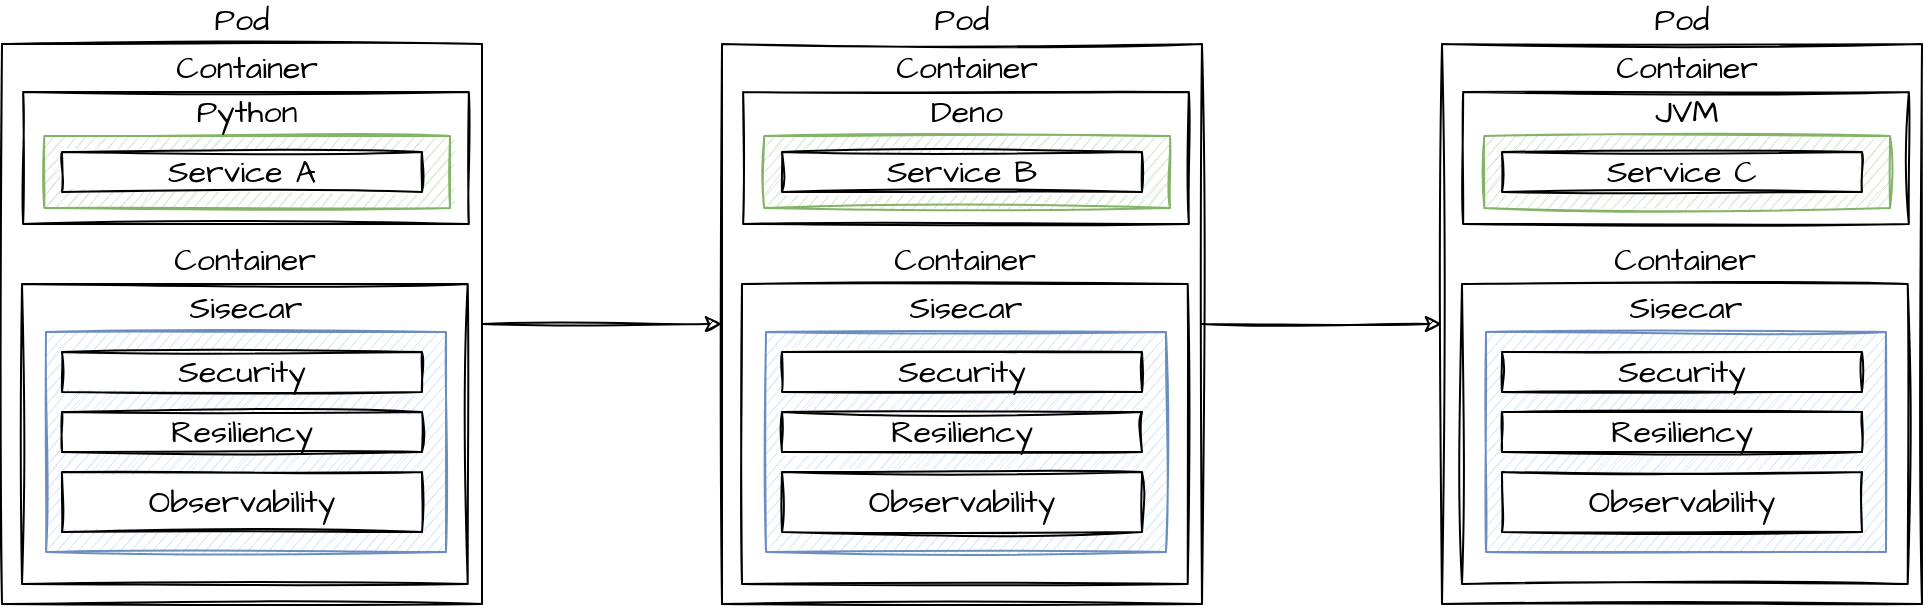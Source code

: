 <mxfile version="20.3.0" type="device"><diagram id="NiD1mpRM_pbIyILCKLOv" name="Seite-1"><mxGraphModel dx="1298" dy="892" grid="1" gridSize="10" guides="1" tooltips="1" connect="1" arrows="1" fold="1" page="1" pageScale="1" pageWidth="1169" pageHeight="827" math="0" shadow="0"><root><mxCell id="0"/><mxCell id="1" parent="0"/><mxCell id="GYn2KFGsFt7mOf1_Sf_W-1" value="&lt;font style=&quot;font-size: 16px;&quot; data-font-src=&quot;https://fonts.googleapis.com/css?family=Architects+Daughter&quot; face=&quot;Architects Daughter&quot;&gt;Pod&lt;/font&gt;" style="rounded=0;whiteSpace=wrap;html=1;sketch=1;strokeColor=default;fontFamily=Helvetica;fontSize=12;fontColor=default;fillColor=default;labelPosition=center;verticalLabelPosition=top;align=center;verticalAlign=bottom;" vertex="1" parent="1"><mxGeometry x="80" y="80" width="240" height="280" as="geometry"/></mxCell><mxCell id="GYn2KFGsFt7mOf1_Sf_W-2" value="&lt;font style=&quot;font-size: 16px;&quot; data-font-src=&quot;https://fonts.googleapis.com/css?family=Architects+Daughter&quot; face=&quot;Architects Daughter&quot;&gt;Container&lt;/font&gt;" style="rounded=0;whiteSpace=wrap;html=1;sketch=1;strokeColor=default;fontFamily=Helvetica;fontSize=12;fontColor=default;fillColor=default;labelPosition=center;verticalLabelPosition=top;align=center;verticalAlign=bottom;" vertex="1" parent="1"><mxGeometry x="90" y="200" width="222.86" height="150" as="geometry"/></mxCell><mxCell id="GYn2KFGsFt7mOf1_Sf_W-3" value="&lt;font style=&quot;font-size: 16px;&quot; data-font-src=&quot;https://fonts.googleapis.com/css?family=Architects+Daughter&quot; face=&quot;Architects Daughter&quot;&gt;Sisecar&lt;/font&gt;" style="rounded=0;whiteSpace=wrap;html=1;sketch=1;strokeColor=#6c8ebf;fontFamily=Helvetica;fontSize=12;fillColor=#dae8fc;labelPosition=center;verticalLabelPosition=top;align=center;verticalAlign=bottom;" vertex="1" parent="1"><mxGeometry x="102" y="224" width="200" height="110" as="geometry"/></mxCell><mxCell id="GYn2KFGsFt7mOf1_Sf_W-4" value="Security" style="rounded=0;whiteSpace=wrap;html=1;sketch=1;strokeColor=default;fontFamily=Architects Daughter;fontSource=https%3A%2F%2Ffonts.googleapis.com%2Fcss%3Ffamily%3DArchitects%2BDaughter;fontSize=16;fontColor=default;fillColor=default;" vertex="1" parent="1"><mxGeometry x="110" y="234" width="180" height="20" as="geometry"/></mxCell><mxCell id="GYn2KFGsFt7mOf1_Sf_W-5" value="Resiliency" style="rounded=0;whiteSpace=wrap;html=1;sketch=1;strokeColor=default;fontFamily=Architects Daughter;fontSource=https%3A%2F%2Ffonts.googleapis.com%2Fcss%3Ffamily%3DArchitects%2BDaughter;fontSize=16;fontColor=default;fillColor=default;" vertex="1" parent="1"><mxGeometry x="110" y="264" width="180" height="20" as="geometry"/></mxCell><mxCell id="GYn2KFGsFt7mOf1_Sf_W-6" value="Observability" style="rounded=0;whiteSpace=wrap;html=1;sketch=1;strokeColor=default;fontFamily=Architects Daughter;fontSource=https%3A%2F%2Ffonts.googleapis.com%2Fcss%3Ffamily%3DArchitects%2BDaughter;fontSize=16;fontColor=default;fillColor=default;" vertex="1" parent="1"><mxGeometry x="110" y="294" width="180" height="30" as="geometry"/></mxCell><mxCell id="GYn2KFGsFt7mOf1_Sf_W-19" value="" style="endArrow=classic;html=1;rounded=0;labelBackgroundColor=default;sketch=1;strokeColor=default;fontFamily=Architects Daughter;fontSource=https%3A%2F%2Ffonts.googleapis.com%2Fcss%3Ffamily%3DArchitects%2BDaughter;fontSize=16;fontColor=default;shape=connector;exitX=1;exitY=0.5;exitDx=0;exitDy=0;entryX=0;entryY=0.5;entryDx=0;entryDy=0;" edge="1" parent="1" source="GYn2KFGsFt7mOf1_Sf_W-1" target="GYn2KFGsFt7mOf1_Sf_W-28"><mxGeometry width="50" height="50" relative="1" as="geometry"><mxPoint x="560" y="30" as="sourcePoint"/><mxPoint x="440" y="220" as="targetPoint"/></mxGeometry></mxCell><mxCell id="GYn2KFGsFt7mOf1_Sf_W-24" value="&lt;font style=&quot;font-size: 16px;&quot; data-font-src=&quot;https://fonts.googleapis.com/css?family=Architects+Daughter&quot; face=&quot;Architects Daughter&quot;&gt;Container&lt;/font&gt;" style="rounded=0;whiteSpace=wrap;html=1;sketch=1;strokeColor=default;fontFamily=Helvetica;fontSize=12;fontColor=default;fillColor=default;labelPosition=center;verticalLabelPosition=top;align=center;verticalAlign=bottom;" vertex="1" parent="1"><mxGeometry x="90.57" y="104" width="222.86" height="66" as="geometry"/></mxCell><mxCell id="GYn2KFGsFt7mOf1_Sf_W-26" value="&lt;font style=&quot;font-size: 16px;&quot; data-font-src=&quot;https://fonts.googleapis.com/css?family=Architects+Daughter&quot; face=&quot;Architects Daughter&quot;&gt;Python&lt;/font&gt;" style="rounded=0;whiteSpace=wrap;html=1;sketch=1;strokeColor=#82b366;fontFamily=Helvetica;fontSize=12;fillColor=#d5e8d4;labelPosition=center;verticalLabelPosition=top;align=center;verticalAlign=bottom;" vertex="1" parent="1"><mxGeometry x="101.14" y="126" width="202.86" height="36" as="geometry"/></mxCell><mxCell id="GYn2KFGsFt7mOf1_Sf_W-27" value="Service A" style="rounded=0;whiteSpace=wrap;html=1;sketch=1;strokeColor=default;fontFamily=Architects Daughter;fontSource=https%3A%2F%2Ffonts.googleapis.com%2Fcss%3Ffamily%3DArchitects%2BDaughter;fontSize=16;fontColor=default;fillColor=default;" vertex="1" parent="1"><mxGeometry x="110" y="134" width="180" height="20" as="geometry"/></mxCell><mxCell id="GYn2KFGsFt7mOf1_Sf_W-28" value="&lt;font style=&quot;font-size: 16px;&quot; data-font-src=&quot;https://fonts.googleapis.com/css?family=Architects+Daughter&quot; face=&quot;Architects Daughter&quot;&gt;Pod&lt;/font&gt;" style="rounded=0;whiteSpace=wrap;html=1;sketch=1;strokeColor=default;fontFamily=Helvetica;fontSize=12;fontColor=default;fillColor=default;labelPosition=center;verticalLabelPosition=top;align=center;verticalAlign=bottom;" vertex="1" parent="1"><mxGeometry x="440" y="80" width="240" height="280" as="geometry"/></mxCell><mxCell id="GYn2KFGsFt7mOf1_Sf_W-29" value="&lt;font style=&quot;font-size: 16px;&quot; data-font-src=&quot;https://fonts.googleapis.com/css?family=Architects+Daughter&quot; face=&quot;Architects Daughter&quot;&gt;Container&lt;/font&gt;" style="rounded=0;whiteSpace=wrap;html=1;sketch=1;strokeColor=default;fontFamily=Helvetica;fontSize=12;fontColor=default;fillColor=default;labelPosition=center;verticalLabelPosition=top;align=center;verticalAlign=bottom;" vertex="1" parent="1"><mxGeometry x="450" y="200" width="222.86" height="150" as="geometry"/></mxCell><mxCell id="GYn2KFGsFt7mOf1_Sf_W-30" value="&lt;font style=&quot;font-size: 16px;&quot; data-font-src=&quot;https://fonts.googleapis.com/css?family=Architects+Daughter&quot; face=&quot;Architects Daughter&quot;&gt;Sisecar&lt;/font&gt;" style="rounded=0;whiteSpace=wrap;html=1;sketch=1;strokeColor=#6c8ebf;fontFamily=Helvetica;fontSize=12;fillColor=#dae8fc;labelPosition=center;verticalLabelPosition=top;align=center;verticalAlign=bottom;" vertex="1" parent="1"><mxGeometry x="462" y="224" width="200" height="110" as="geometry"/></mxCell><mxCell id="GYn2KFGsFt7mOf1_Sf_W-31" value="Security" style="rounded=0;whiteSpace=wrap;html=1;sketch=1;strokeColor=default;fontFamily=Architects Daughter;fontSource=https%3A%2F%2Ffonts.googleapis.com%2Fcss%3Ffamily%3DArchitects%2BDaughter;fontSize=16;fontColor=default;fillColor=default;" vertex="1" parent="1"><mxGeometry x="470" y="234" width="180" height="20" as="geometry"/></mxCell><mxCell id="GYn2KFGsFt7mOf1_Sf_W-32" value="Resiliency" style="rounded=0;whiteSpace=wrap;html=1;sketch=1;strokeColor=default;fontFamily=Architects Daughter;fontSource=https%3A%2F%2Ffonts.googleapis.com%2Fcss%3Ffamily%3DArchitects%2BDaughter;fontSize=16;fontColor=default;fillColor=default;" vertex="1" parent="1"><mxGeometry x="470" y="264" width="180" height="20" as="geometry"/></mxCell><mxCell id="GYn2KFGsFt7mOf1_Sf_W-33" value="Observability" style="rounded=0;whiteSpace=wrap;html=1;sketch=1;strokeColor=default;fontFamily=Architects Daughter;fontSource=https%3A%2F%2Ffonts.googleapis.com%2Fcss%3Ffamily%3DArchitects%2BDaughter;fontSize=16;fontColor=default;fillColor=default;" vertex="1" parent="1"><mxGeometry x="470" y="294" width="180" height="30" as="geometry"/></mxCell><mxCell id="GYn2KFGsFt7mOf1_Sf_W-34" value="&lt;font style=&quot;font-size: 16px;&quot; data-font-src=&quot;https://fonts.googleapis.com/css?family=Architects+Daughter&quot; face=&quot;Architects Daughter&quot;&gt;Container&lt;/font&gt;" style="rounded=0;whiteSpace=wrap;html=1;sketch=1;strokeColor=default;fontFamily=Helvetica;fontSize=12;fontColor=default;fillColor=default;labelPosition=center;verticalLabelPosition=top;align=center;verticalAlign=bottom;" vertex="1" parent="1"><mxGeometry x="450.57" y="104" width="222.86" height="66" as="geometry"/></mxCell><mxCell id="GYn2KFGsFt7mOf1_Sf_W-35" value="&lt;font style=&quot;font-size: 16px;&quot; data-font-src=&quot;https://fonts.googleapis.com/css?family=Architects+Daughter&quot; face=&quot;Architects Daughter&quot;&gt;Deno&lt;/font&gt;" style="rounded=0;whiteSpace=wrap;html=1;sketch=1;strokeColor=#82b366;fontFamily=Helvetica;fontSize=12;fillColor=#d5e8d4;labelPosition=center;verticalLabelPosition=top;align=center;verticalAlign=bottom;" vertex="1" parent="1"><mxGeometry x="461.14" y="126" width="202.86" height="36" as="geometry"/></mxCell><mxCell id="GYn2KFGsFt7mOf1_Sf_W-36" value="Service B" style="rounded=0;whiteSpace=wrap;html=1;sketch=1;strokeColor=default;fontFamily=Architects Daughter;fontSource=https%3A%2F%2Ffonts.googleapis.com%2Fcss%3Ffamily%3DArchitects%2BDaughter;fontSize=16;fontColor=default;fillColor=default;" vertex="1" parent="1"><mxGeometry x="470" y="134" width="180" height="20" as="geometry"/></mxCell><mxCell id="GYn2KFGsFt7mOf1_Sf_W-37" value="&lt;font style=&quot;font-size: 16px;&quot; data-font-src=&quot;https://fonts.googleapis.com/css?family=Architects+Daughter&quot; face=&quot;Architects Daughter&quot;&gt;Pod&lt;/font&gt;" style="rounded=0;whiteSpace=wrap;html=1;sketch=1;strokeColor=default;fontFamily=Helvetica;fontSize=12;fontColor=default;fillColor=default;labelPosition=center;verticalLabelPosition=top;align=center;verticalAlign=bottom;" vertex="1" parent="1"><mxGeometry x="800" y="80" width="240" height="280" as="geometry"/></mxCell><mxCell id="GYn2KFGsFt7mOf1_Sf_W-38" value="&lt;font style=&quot;font-size: 16px;&quot; data-font-src=&quot;https://fonts.googleapis.com/css?family=Architects+Daughter&quot; face=&quot;Architects Daughter&quot;&gt;Container&lt;/font&gt;" style="rounded=0;whiteSpace=wrap;html=1;sketch=1;strokeColor=default;fontFamily=Helvetica;fontSize=12;fontColor=default;fillColor=default;labelPosition=center;verticalLabelPosition=top;align=center;verticalAlign=bottom;" vertex="1" parent="1"><mxGeometry x="810" y="200" width="222.86" height="150" as="geometry"/></mxCell><mxCell id="GYn2KFGsFt7mOf1_Sf_W-39" value="&lt;font style=&quot;font-size: 16px;&quot; data-font-src=&quot;https://fonts.googleapis.com/css?family=Architects+Daughter&quot; face=&quot;Architects Daughter&quot;&gt;Sisecar&lt;/font&gt;" style="rounded=0;whiteSpace=wrap;html=1;sketch=1;strokeColor=#6c8ebf;fontFamily=Helvetica;fontSize=12;fillColor=#dae8fc;labelPosition=center;verticalLabelPosition=top;align=center;verticalAlign=bottom;" vertex="1" parent="1"><mxGeometry x="822" y="224" width="200" height="110" as="geometry"/></mxCell><mxCell id="GYn2KFGsFt7mOf1_Sf_W-40" value="Security" style="rounded=0;whiteSpace=wrap;html=1;sketch=1;strokeColor=default;fontFamily=Architects Daughter;fontSource=https%3A%2F%2Ffonts.googleapis.com%2Fcss%3Ffamily%3DArchitects%2BDaughter;fontSize=16;fontColor=default;fillColor=default;" vertex="1" parent="1"><mxGeometry x="830" y="234" width="180" height="20" as="geometry"/></mxCell><mxCell id="GYn2KFGsFt7mOf1_Sf_W-41" value="Resiliency" style="rounded=0;whiteSpace=wrap;html=1;sketch=1;strokeColor=default;fontFamily=Architects Daughter;fontSource=https%3A%2F%2Ffonts.googleapis.com%2Fcss%3Ffamily%3DArchitects%2BDaughter;fontSize=16;fontColor=default;fillColor=default;" vertex="1" parent="1"><mxGeometry x="830" y="264" width="180" height="20" as="geometry"/></mxCell><mxCell id="GYn2KFGsFt7mOf1_Sf_W-42" value="Observability" style="rounded=0;whiteSpace=wrap;html=1;sketch=1;strokeColor=default;fontFamily=Architects Daughter;fontSource=https%3A%2F%2Ffonts.googleapis.com%2Fcss%3Ffamily%3DArchitects%2BDaughter;fontSize=16;fontColor=default;fillColor=default;" vertex="1" parent="1"><mxGeometry x="830" y="294" width="180" height="30" as="geometry"/></mxCell><mxCell id="GYn2KFGsFt7mOf1_Sf_W-43" value="&lt;font style=&quot;font-size: 16px;&quot; data-font-src=&quot;https://fonts.googleapis.com/css?family=Architects+Daughter&quot; face=&quot;Architects Daughter&quot;&gt;Container&lt;/font&gt;" style="rounded=0;whiteSpace=wrap;html=1;sketch=1;strokeColor=default;fontFamily=Helvetica;fontSize=12;fontColor=default;fillColor=default;labelPosition=center;verticalLabelPosition=top;align=center;verticalAlign=bottom;" vertex="1" parent="1"><mxGeometry x="810.57" y="104" width="222.86" height="66" as="geometry"/></mxCell><mxCell id="GYn2KFGsFt7mOf1_Sf_W-44" value="&lt;font style=&quot;font-size: 16px;&quot; data-font-src=&quot;https://fonts.googleapis.com/css?family=Architects+Daughter&quot; face=&quot;Architects Daughter&quot;&gt;JVM&lt;/font&gt;" style="rounded=0;whiteSpace=wrap;html=1;sketch=1;strokeColor=#82b366;fontFamily=Helvetica;fontSize=12;fillColor=#d5e8d4;labelPosition=center;verticalLabelPosition=top;align=center;verticalAlign=bottom;" vertex="1" parent="1"><mxGeometry x="821.14" y="126" width="202.86" height="36" as="geometry"/></mxCell><mxCell id="GYn2KFGsFt7mOf1_Sf_W-45" value="Service C" style="rounded=0;whiteSpace=wrap;html=1;sketch=1;strokeColor=default;fontFamily=Architects Daughter;fontSource=https%3A%2F%2Ffonts.googleapis.com%2Fcss%3Ffamily%3DArchitects%2BDaughter;fontSize=16;fontColor=default;fillColor=default;" vertex="1" parent="1"><mxGeometry x="830" y="134" width="180" height="20" as="geometry"/></mxCell><mxCell id="GYn2KFGsFt7mOf1_Sf_W-46" value="" style="endArrow=classic;html=1;rounded=0;labelBackgroundColor=default;sketch=1;strokeColor=default;fontFamily=Architects Daughter;fontSource=https%3A%2F%2Ffonts.googleapis.com%2Fcss%3Ffamily%3DArchitects%2BDaughter;fontSize=16;fontColor=default;shape=connector;exitX=1;exitY=0.5;exitDx=0;exitDy=0;entryX=0;entryY=0.5;entryDx=0;entryDy=0;" edge="1" parent="1" source="GYn2KFGsFt7mOf1_Sf_W-28" target="GYn2KFGsFt7mOf1_Sf_W-37"><mxGeometry width="50" height="50" relative="1" as="geometry"><mxPoint x="330" y="230" as="sourcePoint"/><mxPoint x="450" y="230" as="targetPoint"/></mxGeometry></mxCell></root></mxGraphModel></diagram></mxfile>